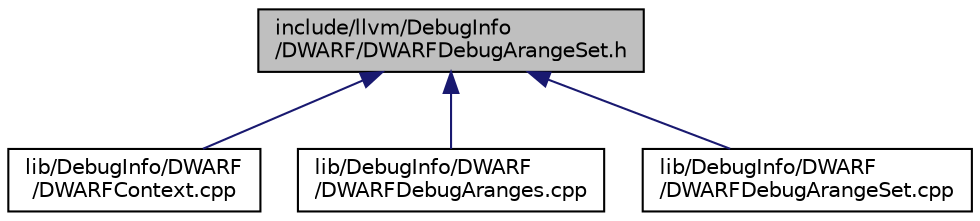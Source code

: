 digraph "include/llvm/DebugInfo/DWARF/DWARFDebugArangeSet.h"
{
 // LATEX_PDF_SIZE
  bgcolor="transparent";
  edge [fontname="Helvetica",fontsize="10",labelfontname="Helvetica",labelfontsize="10"];
  node [fontname="Helvetica",fontsize="10",shape=record];
  Node1 [label="include/llvm/DebugInfo\l/DWARF/DWARFDebugArangeSet.h",height=0.2,width=0.4,color="black", fillcolor="grey75", style="filled", fontcolor="black",tooltip=" "];
  Node1 -> Node2 [dir="back",color="midnightblue",fontsize="10",style="solid",fontname="Helvetica"];
  Node2 [label="lib/DebugInfo/DWARF\l/DWARFContext.cpp",height=0.2,width=0.4,color="black",URL="$DWARFContext_8cpp.html",tooltip=" "];
  Node1 -> Node3 [dir="back",color="midnightblue",fontsize="10",style="solid",fontname="Helvetica"];
  Node3 [label="lib/DebugInfo/DWARF\l/DWARFDebugAranges.cpp",height=0.2,width=0.4,color="black",URL="$DWARFDebugAranges_8cpp.html",tooltip=" "];
  Node1 -> Node4 [dir="back",color="midnightblue",fontsize="10",style="solid",fontname="Helvetica"];
  Node4 [label="lib/DebugInfo/DWARF\l/DWARFDebugArangeSet.cpp",height=0.2,width=0.4,color="black",URL="$DWARFDebugArangeSet_8cpp.html",tooltip=" "];
}

